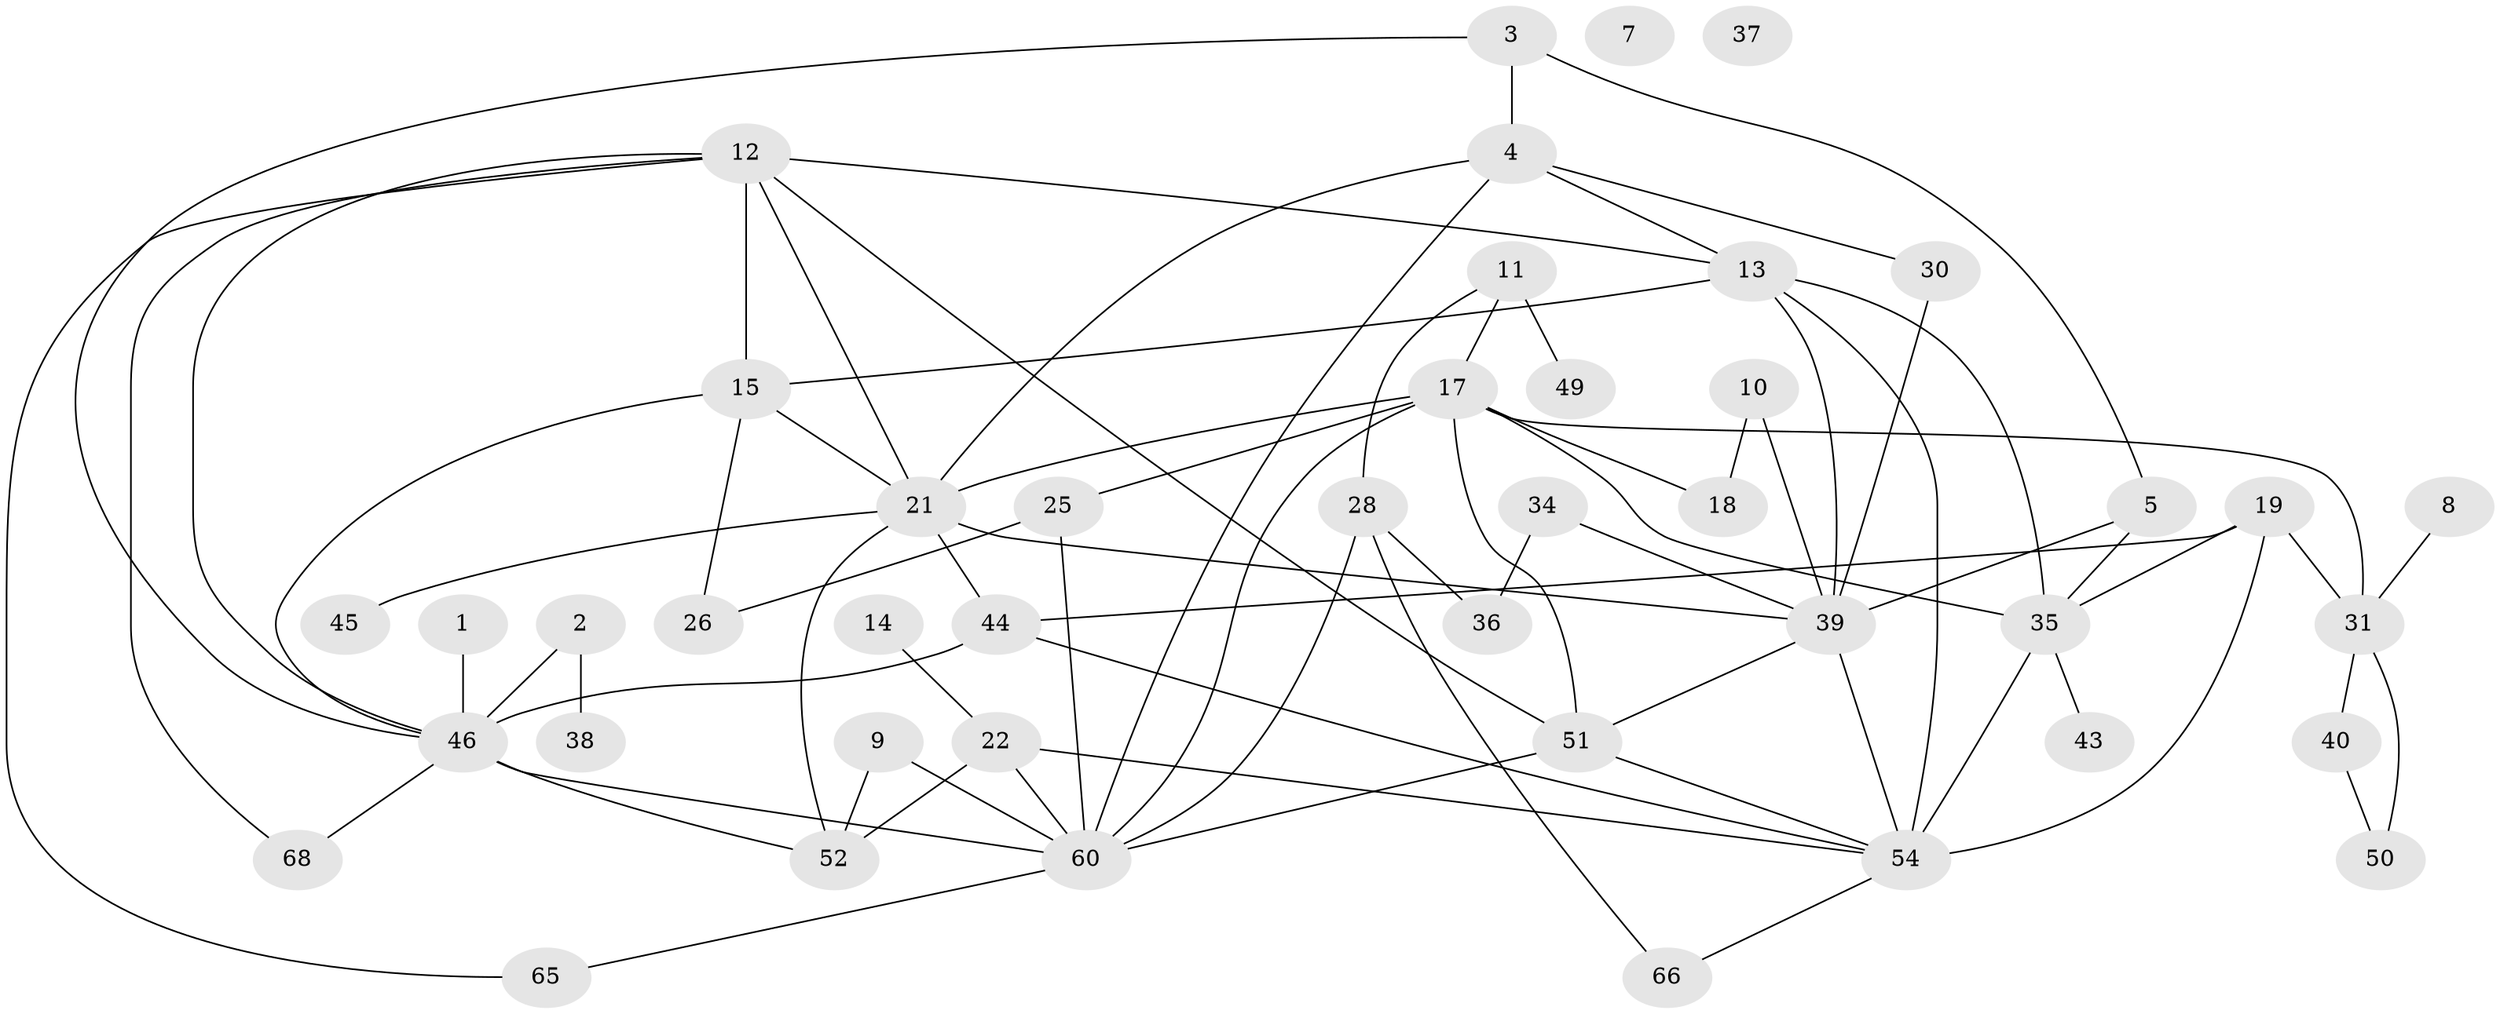 // original degree distribution, {1: 0.14492753623188406, 3: 0.18840579710144928, 5: 0.13043478260869565, 2: 0.3188405797101449, 4: 0.10144927536231885, 6: 0.08695652173913043, 8: 0.014492753623188406, 0: 0.014492753623188406}
// Generated by graph-tools (version 1.1) at 2025/41/03/06/25 10:41:19]
// undirected, 44 vertices, 77 edges
graph export_dot {
graph [start="1"]
  node [color=gray90,style=filled];
  1;
  2 [super="+6"];
  3;
  4 [super="+24"];
  5 [super="+61"];
  7 [super="+16"];
  8;
  9;
  10 [super="+20"];
  11 [super="+29"];
  12 [super="+27"];
  13;
  14;
  15 [super="+32"];
  17 [super="+63"];
  18;
  19 [super="+33"];
  21 [super="+47"];
  22 [super="+23"];
  25 [super="+42"];
  26;
  28 [super="+48"];
  30;
  31 [super="+64"];
  34 [super="+41"];
  35 [super="+69"];
  36;
  37;
  38;
  39 [super="+59"];
  40;
  43;
  44 [super="+57"];
  45;
  46 [super="+58"];
  49;
  50 [super="+53"];
  51 [super="+56"];
  52 [super="+55"];
  54 [super="+62"];
  60 [super="+67"];
  65;
  66;
  68;
  1 -- 46;
  2 -- 38;
  2 -- 46;
  3 -- 4;
  3 -- 5;
  3 -- 46;
  4 -- 13;
  4 -- 21;
  4 -- 30;
  4 -- 60;
  5 -- 39;
  5 -- 35;
  8 -- 31;
  9 -- 52;
  9 -- 60;
  10 -- 18;
  10 -- 39;
  11 -- 28;
  11 -- 49 [weight=2];
  11 -- 17;
  12 -- 13;
  12 -- 51;
  12 -- 68;
  12 -- 65;
  12 -- 21;
  12 -- 46;
  12 -- 15;
  13 -- 15;
  13 -- 35;
  13 -- 39;
  13 -- 54;
  14 -- 22;
  15 -- 46;
  15 -- 26;
  15 -- 21;
  17 -- 18;
  17 -- 21;
  17 -- 25;
  17 -- 35;
  17 -- 51;
  17 -- 60;
  17 -- 31;
  19 -- 31;
  19 -- 44;
  19 -- 54;
  19 -- 35;
  21 -- 52;
  21 -- 45;
  21 -- 39;
  21 -- 44;
  22 -- 52;
  22 -- 60;
  22 -- 54;
  25 -- 60;
  25 -- 26;
  28 -- 66;
  28 -- 36;
  28 -- 60;
  30 -- 39;
  31 -- 50;
  31 -- 40;
  34 -- 39;
  34 -- 36;
  35 -- 54 [weight=3];
  35 -- 43;
  39 -- 51;
  39 -- 54;
  40 -- 50;
  44 -- 54;
  44 -- 46;
  46 -- 68;
  46 -- 52;
  46 -- 60;
  51 -- 60;
  51 -- 54;
  54 -- 66;
  60 -- 65;
}
